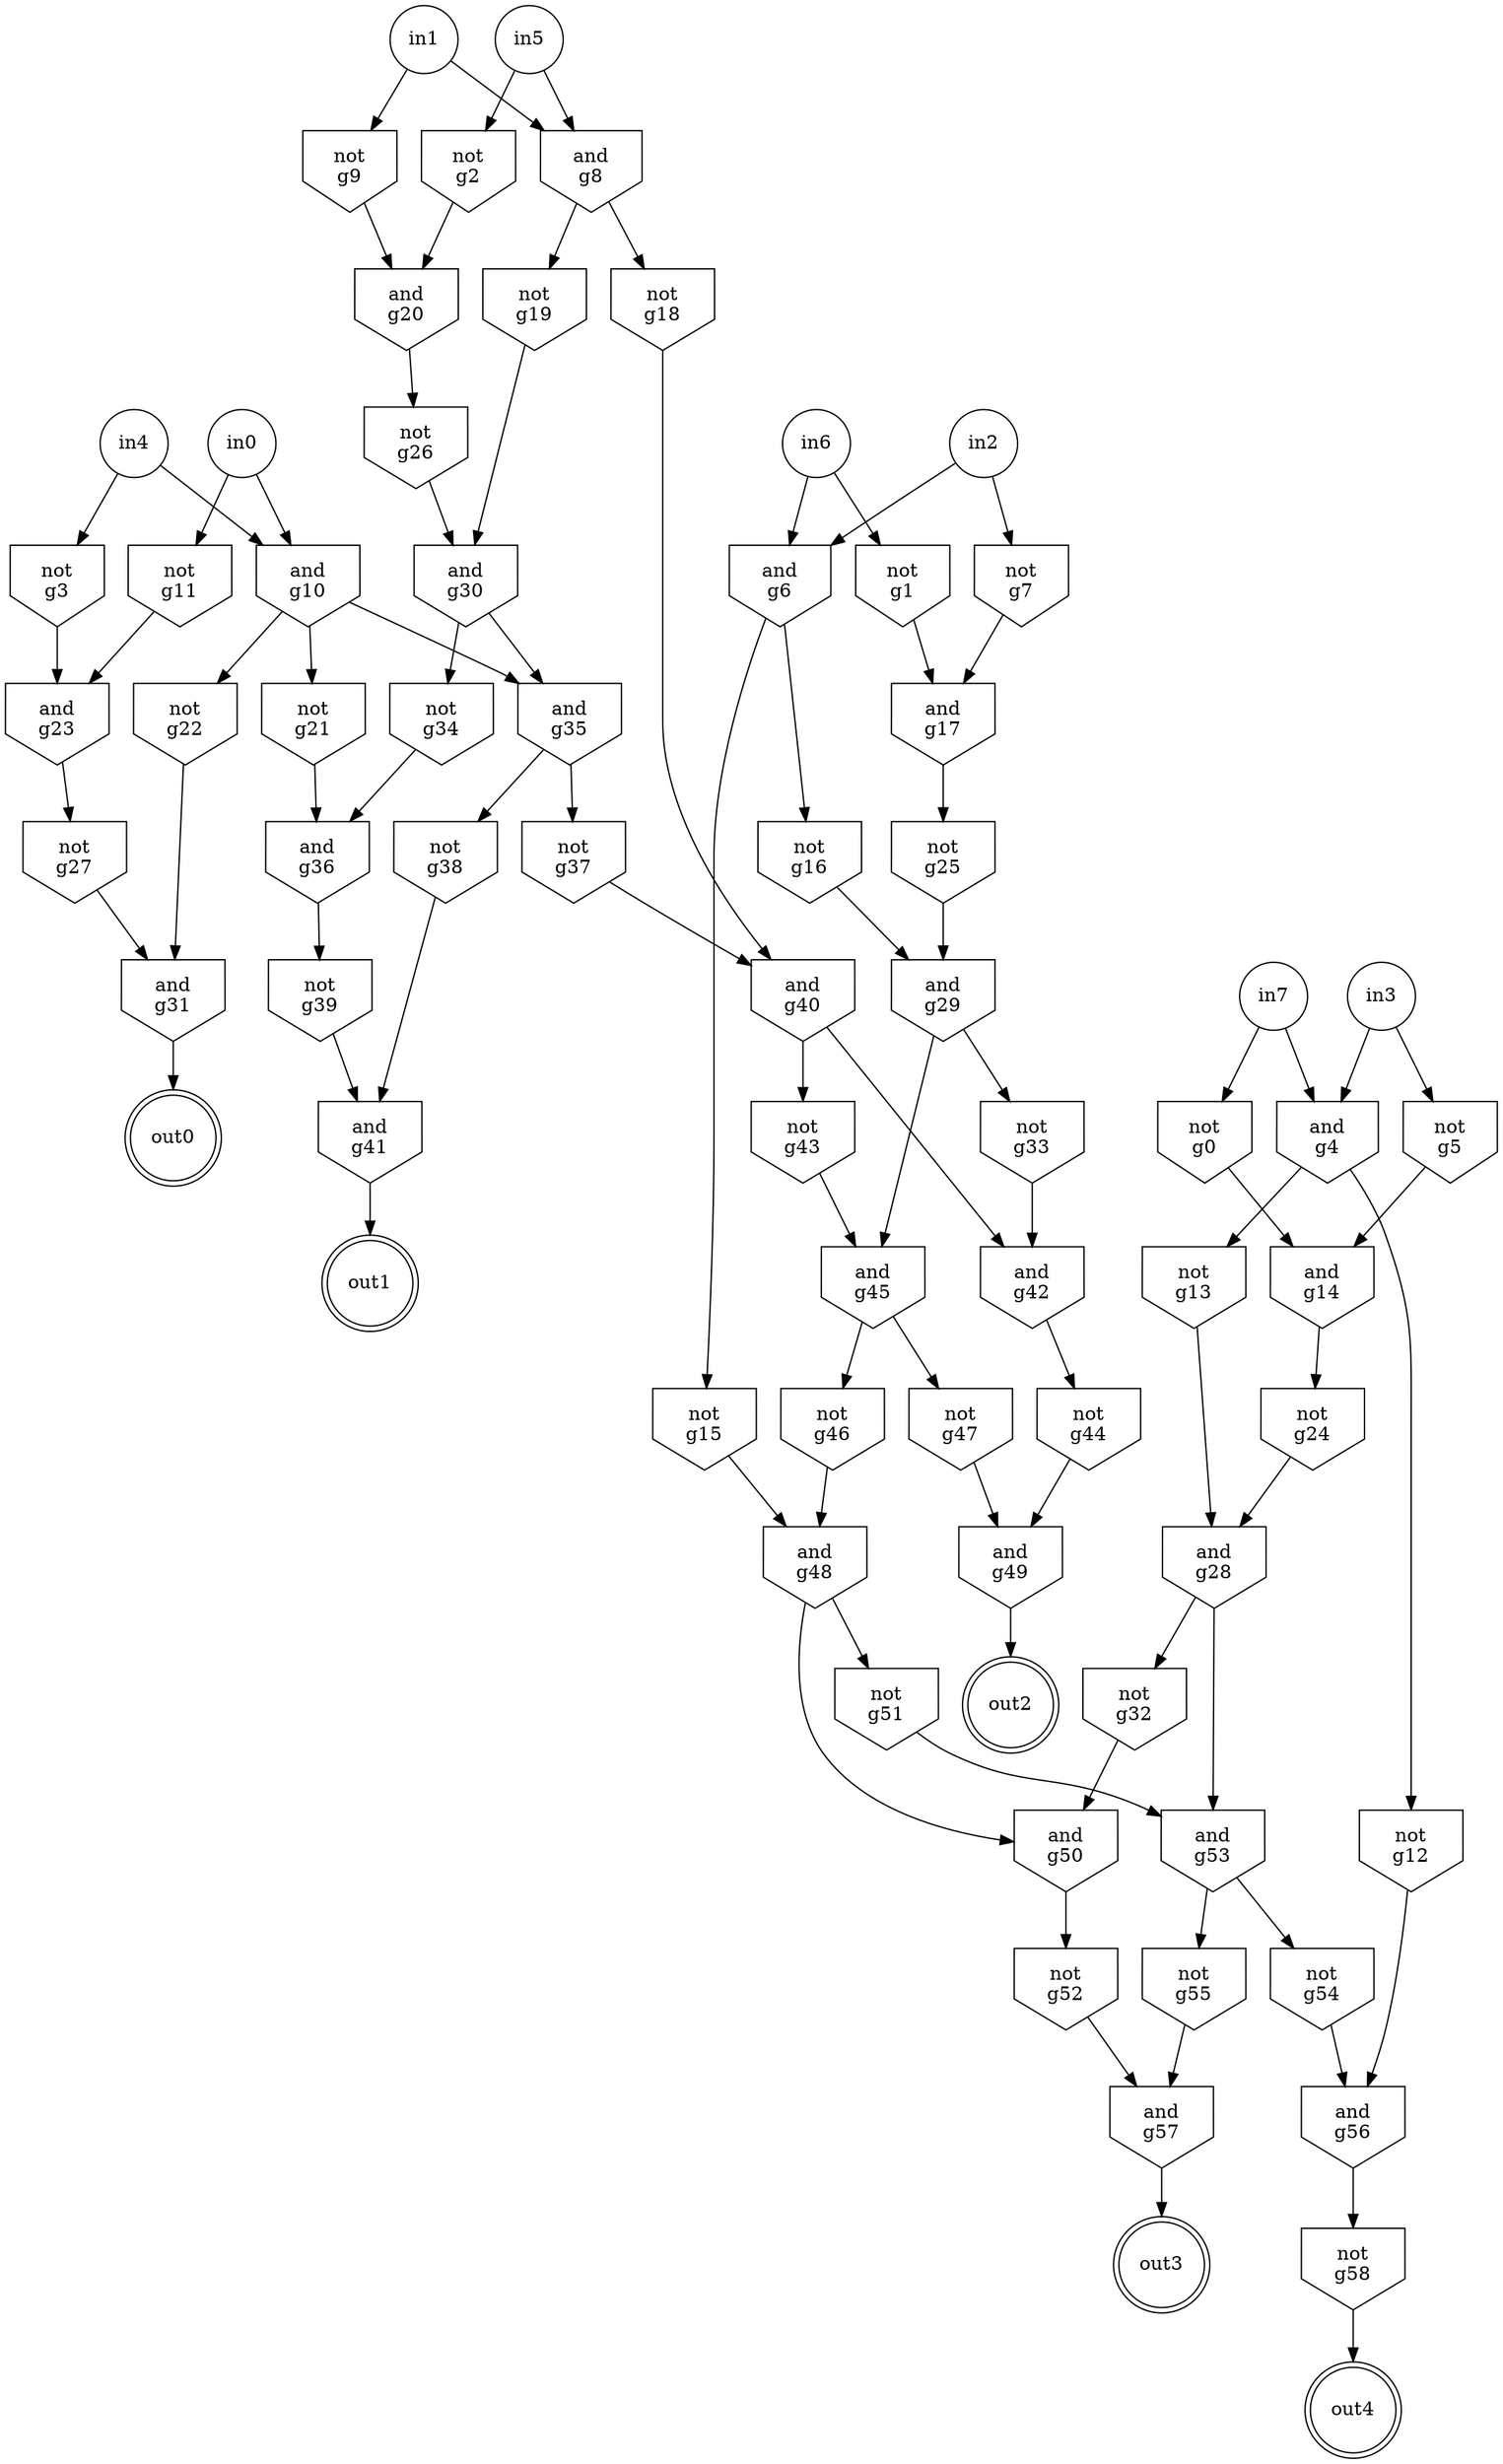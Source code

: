 strict digraph "" {
in7 [label="in7", shape=circle];
in6 [label="in6", shape=circle];
in5 [label="in5", shape=circle];
in4 [label="in4", shape=circle];
in3 [label="in3", shape=circle];
in2 [label="in2", shape=circle];
in1 [label="in1", shape=circle];
in0 [label="in0", shape=circle];
g0 [label="not\ng0", shape=invhouse];
g1 [label="not\ng1", shape=invhouse];
g2 [label="not\ng2", shape=invhouse];
g3 [label="not\ng3", shape=invhouse];
g4 [label="and\ng4", shape=invhouse];
g5 [label="not\ng5", shape=invhouse];
g6 [label="and\ng6", shape=invhouse];
g7 [label="not\ng7", shape=invhouse];
g8 [label="and\ng8", shape=invhouse];
g9 [label="not\ng9", shape=invhouse];
g10 [label="and\ng10", shape=invhouse];
g11 [label="not\ng11", shape=invhouse];
g12 [label="not\ng12", shape=invhouse];
g13 [label="not\ng13", shape=invhouse];
g14 [label="and\ng14", shape=invhouse];
g15 [label="not\ng15", shape=invhouse];
g16 [label="not\ng16", shape=invhouse];
g17 [label="and\ng17", shape=invhouse];
g18 [label="not\ng18", shape=invhouse];
g19 [label="not\ng19", shape=invhouse];
g20 [label="and\ng20", shape=invhouse];
g21 [label="not\ng21", shape=invhouse];
g22 [label="not\ng22", shape=invhouse];
g23 [label="and\ng23", shape=invhouse];
g24 [label="not\ng24", shape=invhouse];
g25 [label="not\ng25", shape=invhouse];
g26 [label="not\ng26", shape=invhouse];
g27 [label="not\ng27", shape=invhouse];
g28 [label="and\ng28", shape=invhouse];
g29 [label="and\ng29", shape=invhouse];
g30 [label="and\ng30", shape=invhouse];
g31 [label="and\ng31", shape=invhouse];
g32 [label="not\ng32", shape=invhouse];
g33 [label="not\ng33", shape=invhouse];
g34 [label="not\ng34", shape=invhouse];
g35 [label="and\ng35", shape=invhouse];
out0 [label="out0", shape=doublecircle];
g36 [label="and\ng36", shape=invhouse];
g37 [label="not\ng37", shape=invhouse];
g38 [label="not\ng38", shape=invhouse];
g39 [label="not\ng39", shape=invhouse];
g40 [label="and\ng40", shape=invhouse];
g41 [label="and\ng41", shape=invhouse];
g42 [label="and\ng42", shape=invhouse];
g43 [label="not\ng43", shape=invhouse];
out1 [label="out1", shape=doublecircle];
g44 [label="not\ng44", shape=invhouse];
g45 [label="and\ng45", shape=invhouse];
g46 [label="not\ng46", shape=invhouse];
g47 [label="not\ng47", shape=invhouse];
g48 [label="and\ng48", shape=invhouse];
g49 [label="and\ng49", shape=invhouse];
g50 [label="and\ng50", shape=invhouse];
g51 [label="not\ng51", shape=invhouse];
out2 [label="out2", shape=doublecircle];
g52 [label="not\ng52", shape=invhouse];
g53 [label="and\ng53", shape=invhouse];
g54 [label="not\ng54", shape=invhouse];
g55 [label="not\ng55", shape=invhouse];
g56 [label="and\ng56", shape=invhouse];
g57 [label="and\ng57", shape=invhouse];
g58 [label="not\ng58", shape=invhouse];
out3 [label="out3", shape=doublecircle];
out4 [label="out4", shape=doublecircle];
in7 -> g0;
in7 -> g4;
in6 -> g1;
in6 -> g6;
in5 -> g2;
in5 -> g8;
in4 -> g3;
in4 -> g10;
in3 -> g4;
in3 -> g5;
in2 -> g6;
in2 -> g7;
in1 -> g8;
in1 -> g9;
in0 -> g10;
in0 -> g11;
g0 -> g14;
g1 -> g17;
g2 -> g20;
g3 -> g23;
g4 -> g12;
g4 -> g13;
g5 -> g14;
g6 -> g15;
g6 -> g16;
g7 -> g17;
g8 -> g18;
g8 -> g19;
g9 -> g20;
g10 -> g35;
g10 -> g21;
g10 -> g22;
g11 -> g23;
g12 -> g56;
g13 -> g28;
g14 -> g24;
g15 -> g48;
g16 -> g29;
g17 -> g25;
g18 -> g40;
g19 -> g30;
g20 -> g26;
g21 -> g36;
g22 -> g31;
g23 -> g27;
g24 -> g28;
g25 -> g29;
g26 -> g30;
g27 -> g31;
g28 -> g32;
g28 -> g53;
g29 -> g33;
g29 -> g45;
g30 -> g34;
g30 -> g35;
g31 -> out0;
g32 -> g50;
g33 -> g42;
g34 -> g36;
g35 -> g37;
g35 -> g38;
g36 -> g39;
g37 -> g40;
g38 -> g41;
g39 -> g41;
g40 -> g42;
g40 -> g43;
g41 -> out1;
g42 -> g44;
g43 -> g45;
g44 -> g49;
g45 -> g46;
g45 -> g47;
g46 -> g48;
g47 -> g49;
g48 -> g50;
g48 -> g51;
g49 -> out2;
g50 -> g52;
g51 -> g53;
g52 -> g57;
g53 -> g54;
g53 -> g55;
g54 -> g56;
g55 -> g57;
g56 -> g58;
g57 -> out3;
g58 -> out4;
}
